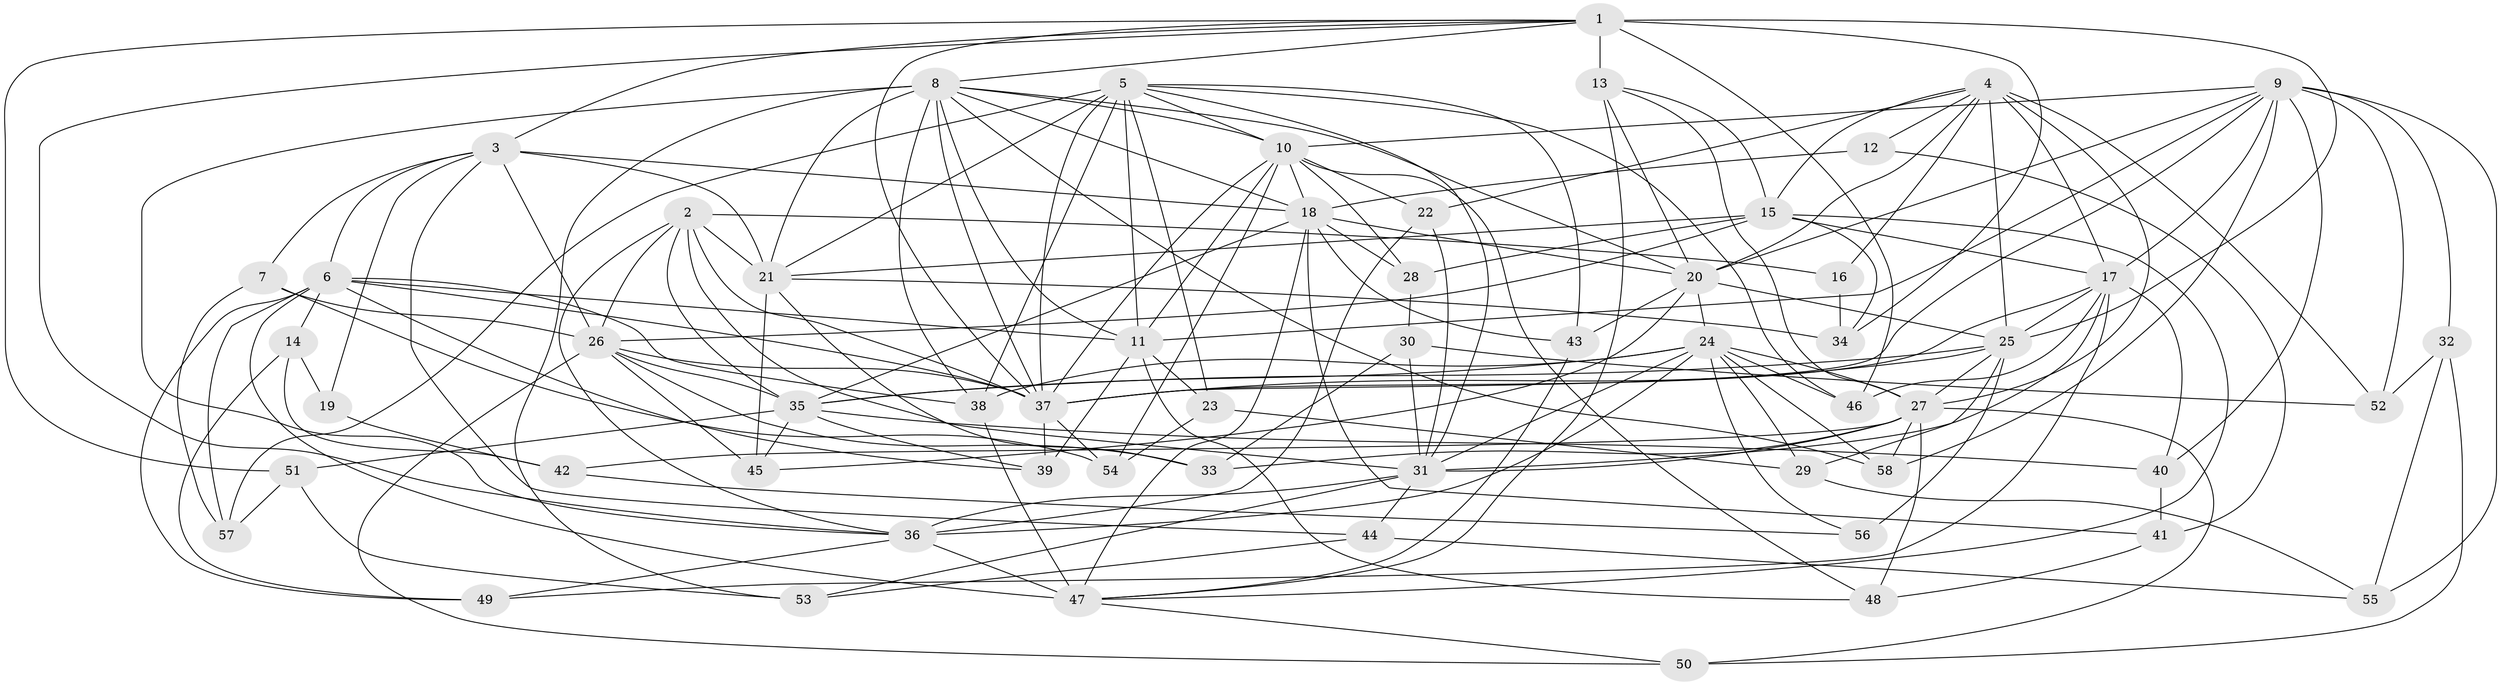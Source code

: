 // original degree distribution, {4: 1.0}
// Generated by graph-tools (version 1.1) at 2025/53/03/04/25 22:53:35]
// undirected, 58 vertices, 177 edges
graph export_dot {
  node [color=gray90,style=filled];
  1;
  2;
  3;
  4;
  5;
  6;
  7;
  8;
  9;
  10;
  11;
  12;
  13;
  14;
  15;
  16;
  17;
  18;
  19;
  20;
  21;
  22;
  23;
  24;
  25;
  26;
  27;
  28;
  29;
  30;
  31;
  32;
  33;
  34;
  35;
  36;
  37;
  38;
  39;
  40;
  41;
  42;
  43;
  44;
  45;
  46;
  47;
  48;
  49;
  50;
  51;
  52;
  53;
  54;
  55;
  56;
  57;
  58;
  1 -- 3 [weight=1.0];
  1 -- 8 [weight=1.0];
  1 -- 13 [weight=4.0];
  1 -- 25 [weight=1.0];
  1 -- 34 [weight=1.0];
  1 -- 36 [weight=1.0];
  1 -- 37 [weight=1.0];
  1 -- 46 [weight=1.0];
  1 -- 51 [weight=1.0];
  2 -- 16 [weight=1.0];
  2 -- 21 [weight=2.0];
  2 -- 26 [weight=1.0];
  2 -- 31 [weight=1.0];
  2 -- 35 [weight=1.0];
  2 -- 36 [weight=1.0];
  2 -- 37 [weight=1.0];
  3 -- 6 [weight=1.0];
  3 -- 7 [weight=1.0];
  3 -- 18 [weight=2.0];
  3 -- 19 [weight=2.0];
  3 -- 21 [weight=1.0];
  3 -- 26 [weight=1.0];
  3 -- 44 [weight=1.0];
  4 -- 12 [weight=2.0];
  4 -- 15 [weight=1.0];
  4 -- 16 [weight=2.0];
  4 -- 17 [weight=2.0];
  4 -- 20 [weight=1.0];
  4 -- 22 [weight=1.0];
  4 -- 25 [weight=1.0];
  4 -- 27 [weight=1.0];
  4 -- 52 [weight=1.0];
  5 -- 10 [weight=1.0];
  5 -- 11 [weight=3.0];
  5 -- 21 [weight=1.0];
  5 -- 23 [weight=1.0];
  5 -- 31 [weight=1.0];
  5 -- 37 [weight=1.0];
  5 -- 38 [weight=1.0];
  5 -- 43 [weight=1.0];
  5 -- 46 [weight=1.0];
  5 -- 57 [weight=1.0];
  6 -- 11 [weight=1.0];
  6 -- 14 [weight=1.0];
  6 -- 37 [weight=1.0];
  6 -- 38 [weight=1.0];
  6 -- 39 [weight=1.0];
  6 -- 47 [weight=2.0];
  6 -- 49 [weight=1.0];
  6 -- 57 [weight=1.0];
  7 -- 26 [weight=1.0];
  7 -- 54 [weight=1.0];
  7 -- 57 [weight=1.0];
  8 -- 10 [weight=1.0];
  8 -- 11 [weight=1.0];
  8 -- 18 [weight=1.0];
  8 -- 20 [weight=1.0];
  8 -- 21 [weight=2.0];
  8 -- 36 [weight=1.0];
  8 -- 37 [weight=1.0];
  8 -- 38 [weight=1.0];
  8 -- 53 [weight=1.0];
  8 -- 58 [weight=1.0];
  9 -- 10 [weight=1.0];
  9 -- 11 [weight=1.0];
  9 -- 17 [weight=1.0];
  9 -- 20 [weight=1.0];
  9 -- 32 [weight=1.0];
  9 -- 37 [weight=1.0];
  9 -- 40 [weight=1.0];
  9 -- 52 [weight=1.0];
  9 -- 55 [weight=1.0];
  9 -- 58 [weight=1.0];
  10 -- 11 [weight=1.0];
  10 -- 18 [weight=1.0];
  10 -- 22 [weight=1.0];
  10 -- 28 [weight=1.0];
  10 -- 37 [weight=1.0];
  10 -- 48 [weight=1.0];
  10 -- 54 [weight=1.0];
  11 -- 23 [weight=1.0];
  11 -- 39 [weight=1.0];
  11 -- 48 [weight=1.0];
  12 -- 18 [weight=1.0];
  12 -- 41 [weight=1.0];
  13 -- 15 [weight=1.0];
  13 -- 20 [weight=1.0];
  13 -- 27 [weight=1.0];
  13 -- 47 [weight=1.0];
  14 -- 19 [weight=1.0];
  14 -- 42 [weight=1.0];
  14 -- 49 [weight=1.0];
  15 -- 17 [weight=2.0];
  15 -- 21 [weight=1.0];
  15 -- 26 [weight=2.0];
  15 -- 28 [weight=1.0];
  15 -- 34 [weight=1.0];
  15 -- 47 [weight=1.0];
  16 -- 34 [weight=1.0];
  17 -- 25 [weight=2.0];
  17 -- 31 [weight=1.0];
  17 -- 37 [weight=1.0];
  17 -- 40 [weight=1.0];
  17 -- 46 [weight=1.0];
  17 -- 49 [weight=1.0];
  18 -- 20 [weight=1.0];
  18 -- 28 [weight=1.0];
  18 -- 35 [weight=2.0];
  18 -- 41 [weight=1.0];
  18 -- 43 [weight=1.0];
  18 -- 47 [weight=1.0];
  19 -- 42 [weight=1.0];
  20 -- 24 [weight=1.0];
  20 -- 25 [weight=2.0];
  20 -- 43 [weight=1.0];
  20 -- 45 [weight=1.0];
  21 -- 33 [weight=1.0];
  21 -- 34 [weight=1.0];
  21 -- 45 [weight=1.0];
  22 -- 31 [weight=1.0];
  22 -- 36 [weight=1.0];
  23 -- 29 [weight=1.0];
  23 -- 54 [weight=1.0];
  24 -- 27 [weight=1.0];
  24 -- 29 [weight=1.0];
  24 -- 31 [weight=1.0];
  24 -- 35 [weight=1.0];
  24 -- 36 [weight=2.0];
  24 -- 38 [weight=2.0];
  24 -- 46 [weight=1.0];
  24 -- 56 [weight=1.0];
  24 -- 58 [weight=1.0];
  25 -- 27 [weight=1.0];
  25 -- 29 [weight=1.0];
  25 -- 35 [weight=1.0];
  25 -- 37 [weight=1.0];
  25 -- 56 [weight=2.0];
  26 -- 33 [weight=1.0];
  26 -- 35 [weight=1.0];
  26 -- 37 [weight=1.0];
  26 -- 45 [weight=1.0];
  26 -- 50 [weight=1.0];
  27 -- 31 [weight=1.0];
  27 -- 33 [weight=1.0];
  27 -- 42 [weight=1.0];
  27 -- 48 [weight=1.0];
  27 -- 50 [weight=1.0];
  27 -- 58 [weight=1.0];
  28 -- 30 [weight=1.0];
  29 -- 55 [weight=1.0];
  30 -- 31 [weight=1.0];
  30 -- 33 [weight=1.0];
  30 -- 52 [weight=1.0];
  31 -- 36 [weight=1.0];
  31 -- 44 [weight=1.0];
  31 -- 53 [weight=1.0];
  32 -- 50 [weight=1.0];
  32 -- 52 [weight=1.0];
  32 -- 55 [weight=1.0];
  35 -- 39 [weight=1.0];
  35 -- 40 [weight=1.0];
  35 -- 45 [weight=1.0];
  35 -- 51 [weight=1.0];
  36 -- 47 [weight=2.0];
  36 -- 49 [weight=1.0];
  37 -- 39 [weight=1.0];
  37 -- 54 [weight=1.0];
  38 -- 47 [weight=1.0];
  40 -- 41 [weight=1.0];
  41 -- 48 [weight=1.0];
  42 -- 56 [weight=1.0];
  43 -- 47 [weight=1.0];
  44 -- 53 [weight=1.0];
  44 -- 55 [weight=1.0];
  47 -- 50 [weight=1.0];
  51 -- 53 [weight=1.0];
  51 -- 57 [weight=1.0];
}
